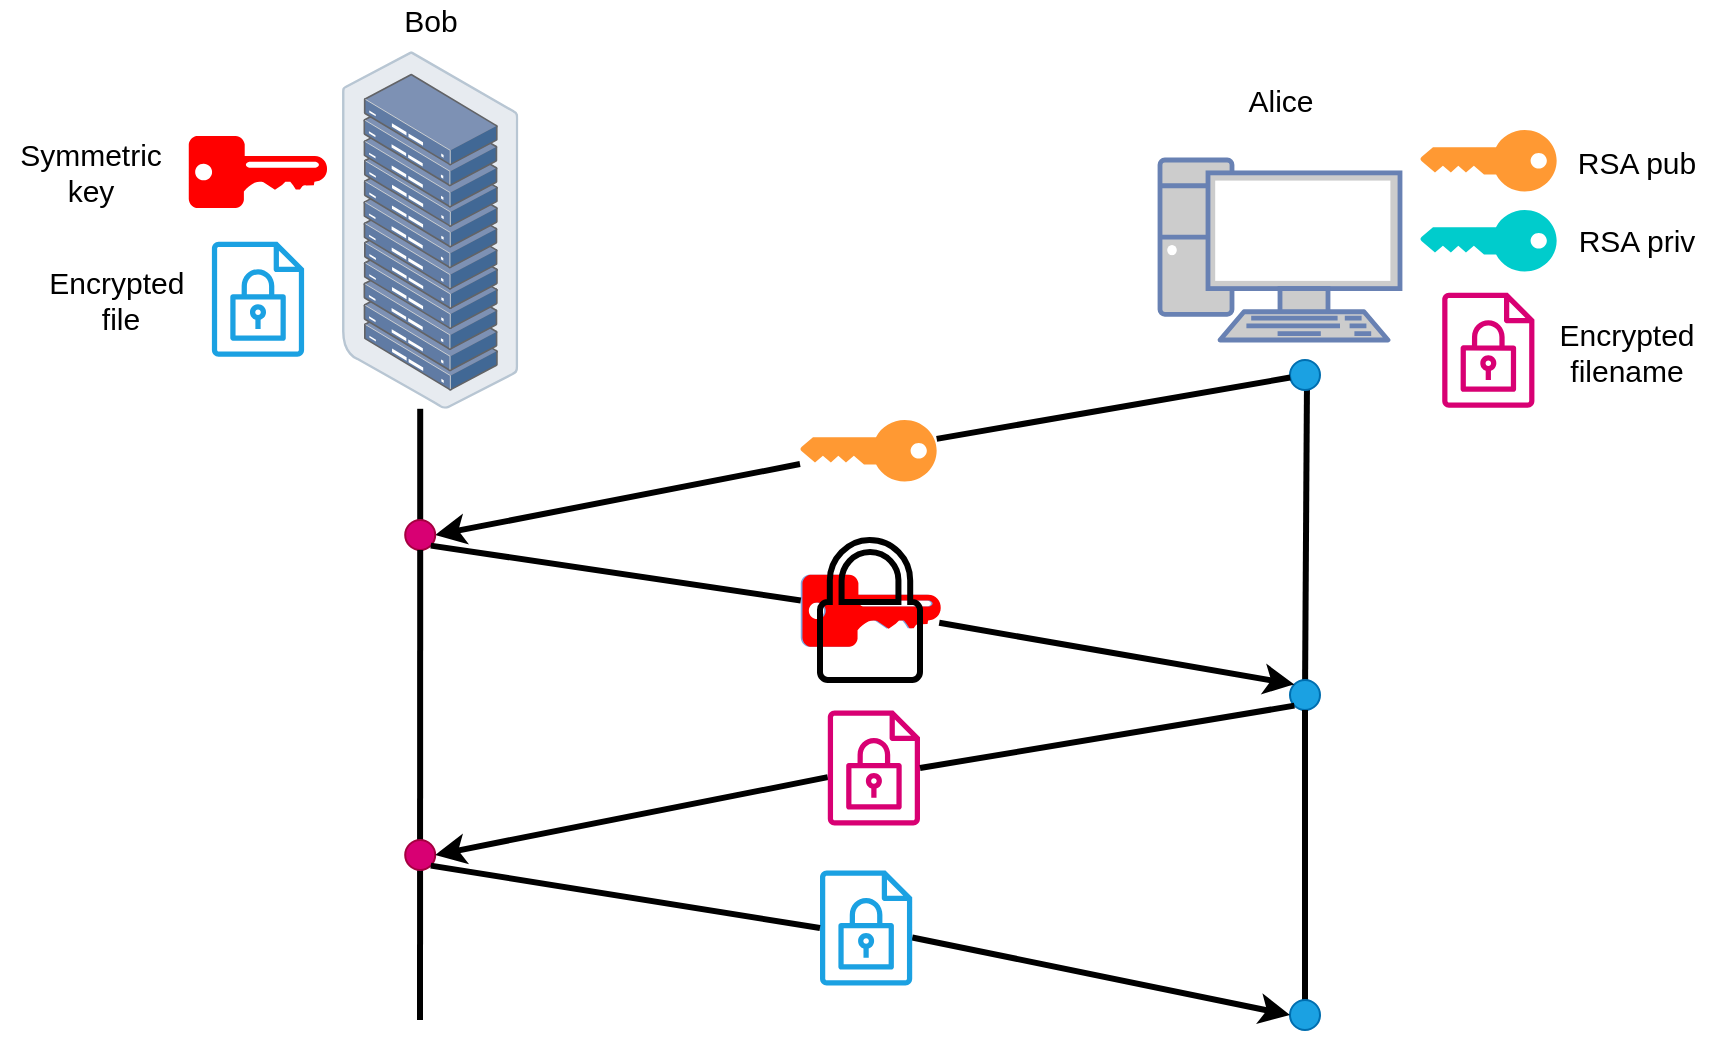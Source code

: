 <mxfile version="17.1.3" type="github">
  <diagram id="eVoFzGd_6-eP6rqzVpxb" name="Page-1">
    <mxGraphModel dx="1554" dy="913" grid="1" gridSize="10" guides="1" tooltips="1" connect="1" arrows="1" fold="1" page="1" pageScale="1" pageWidth="1169" pageHeight="1654" math="0" shadow="0">
      <root>
        <mxCell id="0" />
        <mxCell id="1" parent="0" />
        <mxCell id="9s_yw7YPVYF2wSnde_fv-2" value="" style="fontColor=#0066CC;verticalAlign=top;verticalLabelPosition=bottom;labelPosition=center;align=center;html=1;outlineConnect=0;fillColor=#CCCCCC;strokeColor=#6881B3;gradientColor=none;gradientDirection=north;strokeWidth=2;shape=mxgraph.networks.pc;labelBorderColor=none;" vertex="1" parent="1">
          <mxGeometry x="770" y="392.01" width="120" height="90" as="geometry" />
        </mxCell>
        <mxCell id="9s_yw7YPVYF2wSnde_fv-3" value="" style="points=[];aspect=fixed;html=1;align=center;shadow=0;dashed=0;image;image=img/lib/allied_telesis/storage/Datacenter_Server_Rack.svg;labelBorderColor=none;strokeColor=#000000;strokeWidth=1;fillColor=#FFFFFF;" vertex="1" parent="1">
          <mxGeometry x="361" y="337.6" width="88.2" height="178.8" as="geometry" />
        </mxCell>
        <mxCell id="9s_yw7YPVYF2wSnde_fv-4" value="&lt;font style=&quot;font-size: 15px&quot;&gt;Alice&lt;/font&gt;" style="text;html=1;align=center;verticalAlign=middle;resizable=0;points=[];autosize=1;strokeColor=none;fillColor=none;" vertex="1" parent="1">
          <mxGeometry x="805" y="352" width="50" height="20" as="geometry" />
        </mxCell>
        <mxCell id="9s_yw7YPVYF2wSnde_fv-5" value="&lt;font style=&quot;font-size: 15px&quot;&gt;Bob&lt;br&gt;&lt;/font&gt;" style="text;html=1;align=center;verticalAlign=middle;resizable=0;points=[];autosize=1;strokeColor=none;fillColor=none;" vertex="1" parent="1">
          <mxGeometry x="385.1" y="312" width="40" height="20" as="geometry" />
        </mxCell>
        <mxCell id="9s_yw7YPVYF2wSnde_fv-6" value="" style="endArrow=none;html=1;rounded=0;fontSize=15;strokeWidth=3;startArrow=none;" edge="1" parent="1" source="9s_yw7YPVYF2wSnde_fv-19">
          <mxGeometry width="50" height="50" relative="1" as="geometry">
            <mxPoint x="396" y="1112" as="sourcePoint" />
            <mxPoint x="400.1" y="516.4" as="targetPoint" />
          </mxGeometry>
        </mxCell>
        <mxCell id="9s_yw7YPVYF2wSnde_fv-7" value="" style="endArrow=none;html=1;rounded=0;fontSize=15;strokeWidth=3;startArrow=none;" edge="1" parent="1" source="9s_yw7YPVYF2wSnde_fv-21">
          <mxGeometry width="50" height="50" relative="1" as="geometry">
            <mxPoint x="840" y="1087.6" as="sourcePoint" />
            <mxPoint x="843.565" y="492" as="targetPoint" />
          </mxGeometry>
        </mxCell>
        <mxCell id="9s_yw7YPVYF2wSnde_fv-8" value="" style="points=[[0,0.5,0],[0.24,0,0],[0.5,0.28,0],[0.995,0.475,0],[0.5,0.72,0],[0.24,1,0]];verticalLabelPosition=bottom;sketch=0;html=1;verticalAlign=top;aspect=fixed;align=center;pointerEvents=1;shape=mxgraph.cisco19.key;fillColor=#FF9933;strokeColor=#36393d;labelBorderColor=none;fontSize=15;flipH=1;" vertex="1" parent="1">
          <mxGeometry x="900" y="377" width="68.33" height="30.75" as="geometry" />
        </mxCell>
        <mxCell id="9s_yw7YPVYF2wSnde_fv-9" value="" style="points=[[0,0.5,0],[0.24,0,0],[0.5,0.28,0],[0.995,0.475,0],[0.5,0.72,0],[0.24,1,0]];verticalLabelPosition=bottom;sketch=0;html=1;verticalAlign=top;aspect=fixed;align=center;pointerEvents=1;shape=mxgraph.cisco19.key;fillColor=#00CCCC;strokeColor=#000000;labelBorderColor=none;fontSize=15;flipH=1;fontColor=#ffffff;strokeWidth=1;" vertex="1" parent="1">
          <mxGeometry x="900" y="417" width="68.33" height="30.75" as="geometry" />
        </mxCell>
        <mxCell id="9s_yw7YPVYF2wSnde_fv-10" value="" style="sketch=0;aspect=fixed;pointerEvents=1;shadow=0;dashed=0;html=1;strokeColor=none;labelPosition=center;verticalLabelPosition=bottom;verticalAlign=top;align=center;fillColor=#FF0000;shape=mxgraph.mscae.enterprise.key_permissions;labelBorderColor=none;fontSize=15;flipV=1;rotation=90;" vertex="1" parent="1">
          <mxGeometry x="301" y="363.39" width="36" height="69.23" as="geometry" />
        </mxCell>
        <mxCell id="9s_yw7YPVYF2wSnde_fv-11" value="RSA pub" style="text;html=1;align=center;verticalAlign=middle;resizable=0;points=[];autosize=1;strokeColor=none;fillColor=none;fontSize=15;" vertex="1" parent="1">
          <mxGeometry x="968.33" y="382.75" width="80" height="20" as="geometry" />
        </mxCell>
        <mxCell id="9s_yw7YPVYF2wSnde_fv-12" value="RSA priv" style="text;html=1;align=center;verticalAlign=middle;resizable=0;points=[];autosize=1;strokeColor=none;fillColor=none;fontSize=15;" vertex="1" parent="1">
          <mxGeometry x="973.33" y="422.37" width="70" height="20" as="geometry" />
        </mxCell>
        <mxCell id="9s_yw7YPVYF2wSnde_fv-13" value="Symmetric &lt;br&gt;key" style="text;html=1;align=center;verticalAlign=middle;resizable=0;points=[];autosize=1;strokeColor=none;fillColor=none;fontSize=15;" vertex="1" parent="1">
          <mxGeometry x="190" y="378.01" width="90" height="40" as="geometry" />
        </mxCell>
        <mxCell id="9s_yw7YPVYF2wSnde_fv-14" value="" style="endArrow=classic;html=1;rounded=0;fontSize=15;strokeWidth=3;startArrow=none;entryX=1;entryY=0.5;entryDx=0;entryDy=0;" edge="1" parent="1" source="9s_yw7YPVYF2wSnde_fv-17" target="9s_yw7YPVYF2wSnde_fv-19">
          <mxGeometry width="50" height="50" relative="1" as="geometry">
            <mxPoint x="850" y="502" as="sourcePoint" />
            <mxPoint x="410" y="602" as="targetPoint" />
          </mxGeometry>
        </mxCell>
        <mxCell id="9s_yw7YPVYF2wSnde_fv-15" value="" style="endArrow=none;html=1;rounded=0;fontSize=15;strokeWidth=3;" edge="1" parent="1" target="9s_yw7YPVYF2wSnde_fv-16">
          <mxGeometry width="50" height="50" relative="1" as="geometry">
            <mxPoint x="839" y="502" as="sourcePoint" />
            <mxPoint x="399" y="602" as="targetPoint" />
          </mxGeometry>
        </mxCell>
        <mxCell id="9s_yw7YPVYF2wSnde_fv-16" value="" style="ellipse;whiteSpace=wrap;html=1;aspect=fixed;labelBorderColor=none;fontSize=15;strokeColor=#006EAF;strokeWidth=1;fillColor=#1ba1e2;fontColor=#ffffff;" vertex="1" parent="1">
          <mxGeometry x="835" y="492" width="15" height="15" as="geometry" />
        </mxCell>
        <mxCell id="9s_yw7YPVYF2wSnde_fv-17" value="" style="points=[[0,0.5,0],[0.24,0,0],[0.5,0.28,0],[0.995,0.475,0],[0.5,0.72,0],[0.24,1,0]];verticalLabelPosition=bottom;sketch=0;html=1;verticalAlign=top;aspect=fixed;align=center;pointerEvents=1;shape=mxgraph.cisco19.key;fillColor=#FF9933;strokeColor=#36393d;labelBorderColor=none;fontSize=15;flipH=1;" vertex="1" parent="1">
          <mxGeometry x="590" y="522" width="68.33" height="30.75" as="geometry" />
        </mxCell>
        <mxCell id="9s_yw7YPVYF2wSnde_fv-18" value="" style="endArrow=none;html=1;rounded=0;fontSize=15;strokeWidth=3;startArrow=none;" edge="1" parent="1" source="9s_yw7YPVYF2wSnde_fv-16" target="9s_yw7YPVYF2wSnde_fv-17">
          <mxGeometry width="50" height="50" relative="1" as="geometry">
            <mxPoint x="846.242" y="504.188" as="sourcePoint" />
            <mxPoint x="410" y="602" as="targetPoint" />
          </mxGeometry>
        </mxCell>
        <mxCell id="9s_yw7YPVYF2wSnde_fv-19" value="" style="ellipse;whiteSpace=wrap;html=1;aspect=fixed;labelBorderColor=none;fontSize=15;strokeColor=#A50040;strokeWidth=1;fillColor=#d80073;fontColor=#ffffff;" vertex="1" parent="1">
          <mxGeometry x="392.6" y="572" width="15" height="15" as="geometry" />
        </mxCell>
        <mxCell id="9s_yw7YPVYF2wSnde_fv-20" value="" style="endArrow=none;html=1;rounded=0;fontSize=15;strokeWidth=3;" edge="1" parent="1" target="9s_yw7YPVYF2wSnde_fv-19">
          <mxGeometry width="50" height="50" relative="1" as="geometry">
            <mxPoint x="400" y="822" as="sourcePoint" />
            <mxPoint x="399.565" y="516.4" as="targetPoint" />
          </mxGeometry>
        </mxCell>
        <mxCell id="9s_yw7YPVYF2wSnde_fv-21" value="" style="ellipse;whiteSpace=wrap;html=1;aspect=fixed;labelBorderColor=none;fontSize=15;strokeColor=#006EAF;strokeWidth=1;fillColor=#1ba1e2;fontColor=#ffffff;" vertex="1" parent="1">
          <mxGeometry x="835" y="652" width="15" height="15" as="geometry" />
        </mxCell>
        <mxCell id="9s_yw7YPVYF2wSnde_fv-22" value="" style="endArrow=none;html=1;rounded=0;fontSize=15;strokeWidth=3;exitX=0.5;exitY=1;exitDx=0;exitDy=0;" edge="1" parent="1" source="9s_yw7YPVYF2wSnde_fv-28" target="9s_yw7YPVYF2wSnde_fv-21">
          <mxGeometry width="50" height="50" relative="1" as="geometry">
            <mxPoint x="840" y="1087.6" as="sourcePoint" />
            <mxPoint x="843.565" y="492" as="targetPoint" />
          </mxGeometry>
        </mxCell>
        <mxCell id="9s_yw7YPVYF2wSnde_fv-23" value="" style="endArrow=classic;html=1;rounded=0;fontSize=15;strokeWidth=3;startArrow=none;entryX=0;entryY=0;entryDx=0;entryDy=0;" edge="1" parent="1" source="9s_yw7YPVYF2wSnde_fv-24" target="9s_yw7YPVYF2wSnde_fv-21">
          <mxGeometry width="50" height="50" relative="1" as="geometry">
            <mxPoint x="430" y="732" as="sourcePoint" />
            <mxPoint x="750" y="702" as="targetPoint" />
          </mxGeometry>
        </mxCell>
        <mxCell id="9s_yw7YPVYF2wSnde_fv-24" value="" style="sketch=0;aspect=fixed;pointerEvents=1;shadow=0;dashed=0;html=1;strokeColor=none;labelPosition=center;verticalLabelPosition=bottom;verticalAlign=top;align=center;fillColor=#7EA6E0;shape=mxgraph.mscae.enterprise.key_permissions;labelBorderColor=none;fontSize=15;flipV=1;rotation=90;" vertex="1" parent="1">
          <mxGeometry x="607" y="582.77" width="36" height="69.23" as="geometry" />
        </mxCell>
        <mxCell id="9s_yw7YPVYF2wSnde_fv-25" value="" style="endArrow=none;html=1;rounded=0;fontSize=15;strokeWidth=3;exitX=1;exitY=1;exitDx=0;exitDy=0;" edge="1" parent="1" source="9s_yw7YPVYF2wSnde_fv-19" target="9s_yw7YPVYF2wSnde_fv-24">
          <mxGeometry width="50" height="50" relative="1" as="geometry">
            <mxPoint x="430" y="732" as="sourcePoint" />
            <mxPoint x="750" y="702" as="targetPoint" />
          </mxGeometry>
        </mxCell>
        <mxCell id="9s_yw7YPVYF2wSnde_fv-26" value="" style="ellipse;whiteSpace=wrap;html=1;aspect=fixed;labelBorderColor=none;fontSize=15;strokeColor=#A50040;strokeWidth=1;fillColor=#d80073;fontColor=#ffffff;" vertex="1" parent="1">
          <mxGeometry x="392.6" y="732" width="15" height="15" as="geometry" />
        </mxCell>
        <mxCell id="9s_yw7YPVYF2wSnde_fv-27" style="edgeStyle=none;rounded=0;orthogonalLoop=1;jettySize=auto;html=1;entryX=1;entryY=0.5;entryDx=0;entryDy=0;fontSize=15;strokeWidth=3;startArrow=none;" edge="1" parent="1" source="9s_yw7YPVYF2wSnde_fv-32" target="9s_yw7YPVYF2wSnde_fv-26">
          <mxGeometry relative="1" as="geometry" />
        </mxCell>
        <mxCell id="9s_yw7YPVYF2wSnde_fv-28" value="" style="ellipse;whiteSpace=wrap;html=1;aspect=fixed;labelBorderColor=none;fontSize=15;strokeColor=#006EAF;strokeWidth=1;fillColor=#1ba1e2;fontColor=#ffffff;" vertex="1" parent="1">
          <mxGeometry x="835" y="812" width="15" height="15" as="geometry" />
        </mxCell>
        <mxCell id="9s_yw7YPVYF2wSnde_fv-29" value="" style="sketch=0;aspect=fixed;pointerEvents=1;shadow=0;dashed=0;html=1;strokeColor=none;labelPosition=center;verticalLabelPosition=bottom;verticalAlign=top;align=center;fillColor=#FF0000;shape=mxgraph.mscae.enterprise.key_permissions;labelBorderColor=none;fontSize=15;flipV=1;rotation=90;" vertex="1" parent="1">
          <mxGeometry x="607.84" y="582.77" width="36" height="69.23" as="geometry" />
        </mxCell>
        <mxCell id="9s_yw7YPVYF2wSnde_fv-30" value="" style="sketch=0;pointerEvents=1;shadow=0;dashed=0;html=1;fillColor=none;labelPosition=center;verticalLabelPosition=bottom;verticalAlign=top;outlineConnect=0;align=center;shape=mxgraph.office.security.lock_protected;labelBorderColor=none;fontSize=15;strokeWidth=3;" vertex="1" parent="1">
          <mxGeometry x="600.0" y="582" width="50" height="70" as="geometry" />
        </mxCell>
        <mxCell id="9s_yw7YPVYF2wSnde_fv-31" style="edgeStyle=none;rounded=0;orthogonalLoop=1;jettySize=auto;html=1;entryX=0;entryY=0.5;entryDx=0;entryDy=0;fontSize=15;strokeWidth=3;startArrow=none;" edge="1" parent="1" source="9s_yw7YPVYF2wSnde_fv-34" target="9s_yw7YPVYF2wSnde_fv-28">
          <mxGeometry relative="1" as="geometry">
            <mxPoint x="650" y="942" as="sourcePoint" />
          </mxGeometry>
        </mxCell>
        <mxCell id="9s_yw7YPVYF2wSnde_fv-32" value="" style="sketch=0;outlineConnect=0;fontColor=#ffffff;fillColor=#d80073;strokeColor=#A50040;dashed=0;verticalLabelPosition=bottom;verticalAlign=top;align=center;html=1;fontSize=12;fontStyle=0;aspect=fixed;pointerEvents=1;shape=mxgraph.aws4.encrypted_data;labelBorderColor=none;" vertex="1" parent="1">
          <mxGeometry x="603.9" y="667" width="46.1" height="58" as="geometry" />
        </mxCell>
        <mxCell id="9s_yw7YPVYF2wSnde_fv-33" value="" style="edgeStyle=none;rounded=0;orthogonalLoop=1;jettySize=auto;html=1;exitX=0;exitY=1;exitDx=0;exitDy=0;entryX=1;entryY=0.5;entryDx=0;entryDy=0;fontSize=15;strokeWidth=3;endArrow=none;" edge="1" parent="1" source="9s_yw7YPVYF2wSnde_fv-21" target="9s_yw7YPVYF2wSnde_fv-32">
          <mxGeometry relative="1" as="geometry">
            <mxPoint x="848.197" y="824.803" as="sourcePoint" />
            <mxPoint x="412.6" y="899.5" as="targetPoint" />
          </mxGeometry>
        </mxCell>
        <mxCell id="9s_yw7YPVYF2wSnde_fv-34" value="" style="sketch=0;outlineConnect=0;fontColor=#ffffff;fillColor=#1ba1e2;strokeColor=#006EAF;dashed=0;verticalLabelPosition=bottom;verticalAlign=top;align=center;html=1;fontSize=12;fontStyle=0;aspect=fixed;pointerEvents=1;shape=mxgraph.aws4.encrypted_data;labelBorderColor=none;" vertex="1" parent="1">
          <mxGeometry x="600" y="747" width="46.1" height="58" as="geometry" />
        </mxCell>
        <mxCell id="9s_yw7YPVYF2wSnde_fv-35" value="" style="edgeStyle=none;rounded=0;orthogonalLoop=1;jettySize=auto;html=1;exitX=1;exitY=1;exitDx=0;exitDy=0;entryX=0;entryY=0.5;entryDx=0;entryDy=0;fontSize=15;strokeWidth=3;endArrow=none;" edge="1" parent="1" source="9s_yw7YPVYF2wSnde_fv-26" target="9s_yw7YPVYF2wSnde_fv-34">
          <mxGeometry relative="1" as="geometry">
            <mxPoint x="410.403" y="904.803" as="sourcePoint" />
            <mxPoint x="846" y="959.5" as="targetPoint" />
          </mxGeometry>
        </mxCell>
        <mxCell id="9s_yw7YPVYF2wSnde_fv-36" value="" style="sketch=0;outlineConnect=0;fontColor=#ffffff;fillColor=#d80073;strokeColor=#A50040;dashed=0;verticalLabelPosition=bottom;verticalAlign=top;align=center;html=1;fontSize=12;fontStyle=0;aspect=fixed;pointerEvents=1;shape=mxgraph.aws4.encrypted_data;labelBorderColor=none;" vertex="1" parent="1">
          <mxGeometry x="911.11" y="458.14" width="46.1" height="58" as="geometry" />
        </mxCell>
        <mxCell id="9s_yw7YPVYF2wSnde_fv-37" value="Encrypted&lt;br&gt;filename" style="text;html=1;align=center;verticalAlign=middle;resizable=0;points=[];autosize=1;strokeColor=none;fillColor=none;fontSize=15;" vertex="1" parent="1">
          <mxGeometry x="963.33" y="468.13" width="80" height="40" as="geometry" />
        </mxCell>
        <mxCell id="9s_yw7YPVYF2wSnde_fv-38" value="" style="sketch=0;outlineConnect=0;fontColor=#ffffff;fillColor=#1ba1e2;strokeColor=#006EAF;dashed=0;verticalLabelPosition=bottom;verticalAlign=top;align=center;html=1;fontSize=12;fontStyle=0;aspect=fixed;pointerEvents=1;shape=mxgraph.aws4.encrypted_data;labelBorderColor=none;" vertex="1" parent="1">
          <mxGeometry x="295.95" y="432.62" width="46.1" height="58" as="geometry" />
        </mxCell>
        <mxCell id="9s_yw7YPVYF2wSnde_fv-39" value="Encrypted&amp;nbsp;&lt;br&gt;file" style="text;html=1;align=center;verticalAlign=middle;resizable=0;points=[];autosize=1;strokeColor=none;fillColor=none;fontSize=15;" vertex="1" parent="1">
          <mxGeometry x="205" y="441.62" width="90" height="40" as="geometry" />
        </mxCell>
      </root>
    </mxGraphModel>
  </diagram>
</mxfile>
